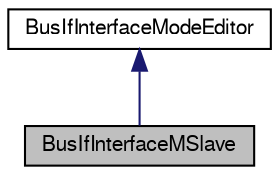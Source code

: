 digraph G
{
  bgcolor="transparent";
  edge [fontname="FreeSans",fontsize=10,labelfontname="FreeSans",labelfontsize=10];
  node [fontname="FreeSans",fontsize=10,shape=record];
  Node1 [label="BusIfInterfaceMSlave",height=0.2,width=0.4,color="black", fillcolor="grey75", style="filled" fontcolor="black"];
  Node2 -> Node1 [dir=back,color="midnightblue",fontsize=10,style="solid",fontname="FreeSans"];
  Node2 [label="BusIfInterfaceModeEditor",height=0.2,width=0.4,color="black",URL="$class_bus_if_interface_mode_editor.html",tooltip="Base class for different interface mode editors of a bus interface."];
}
